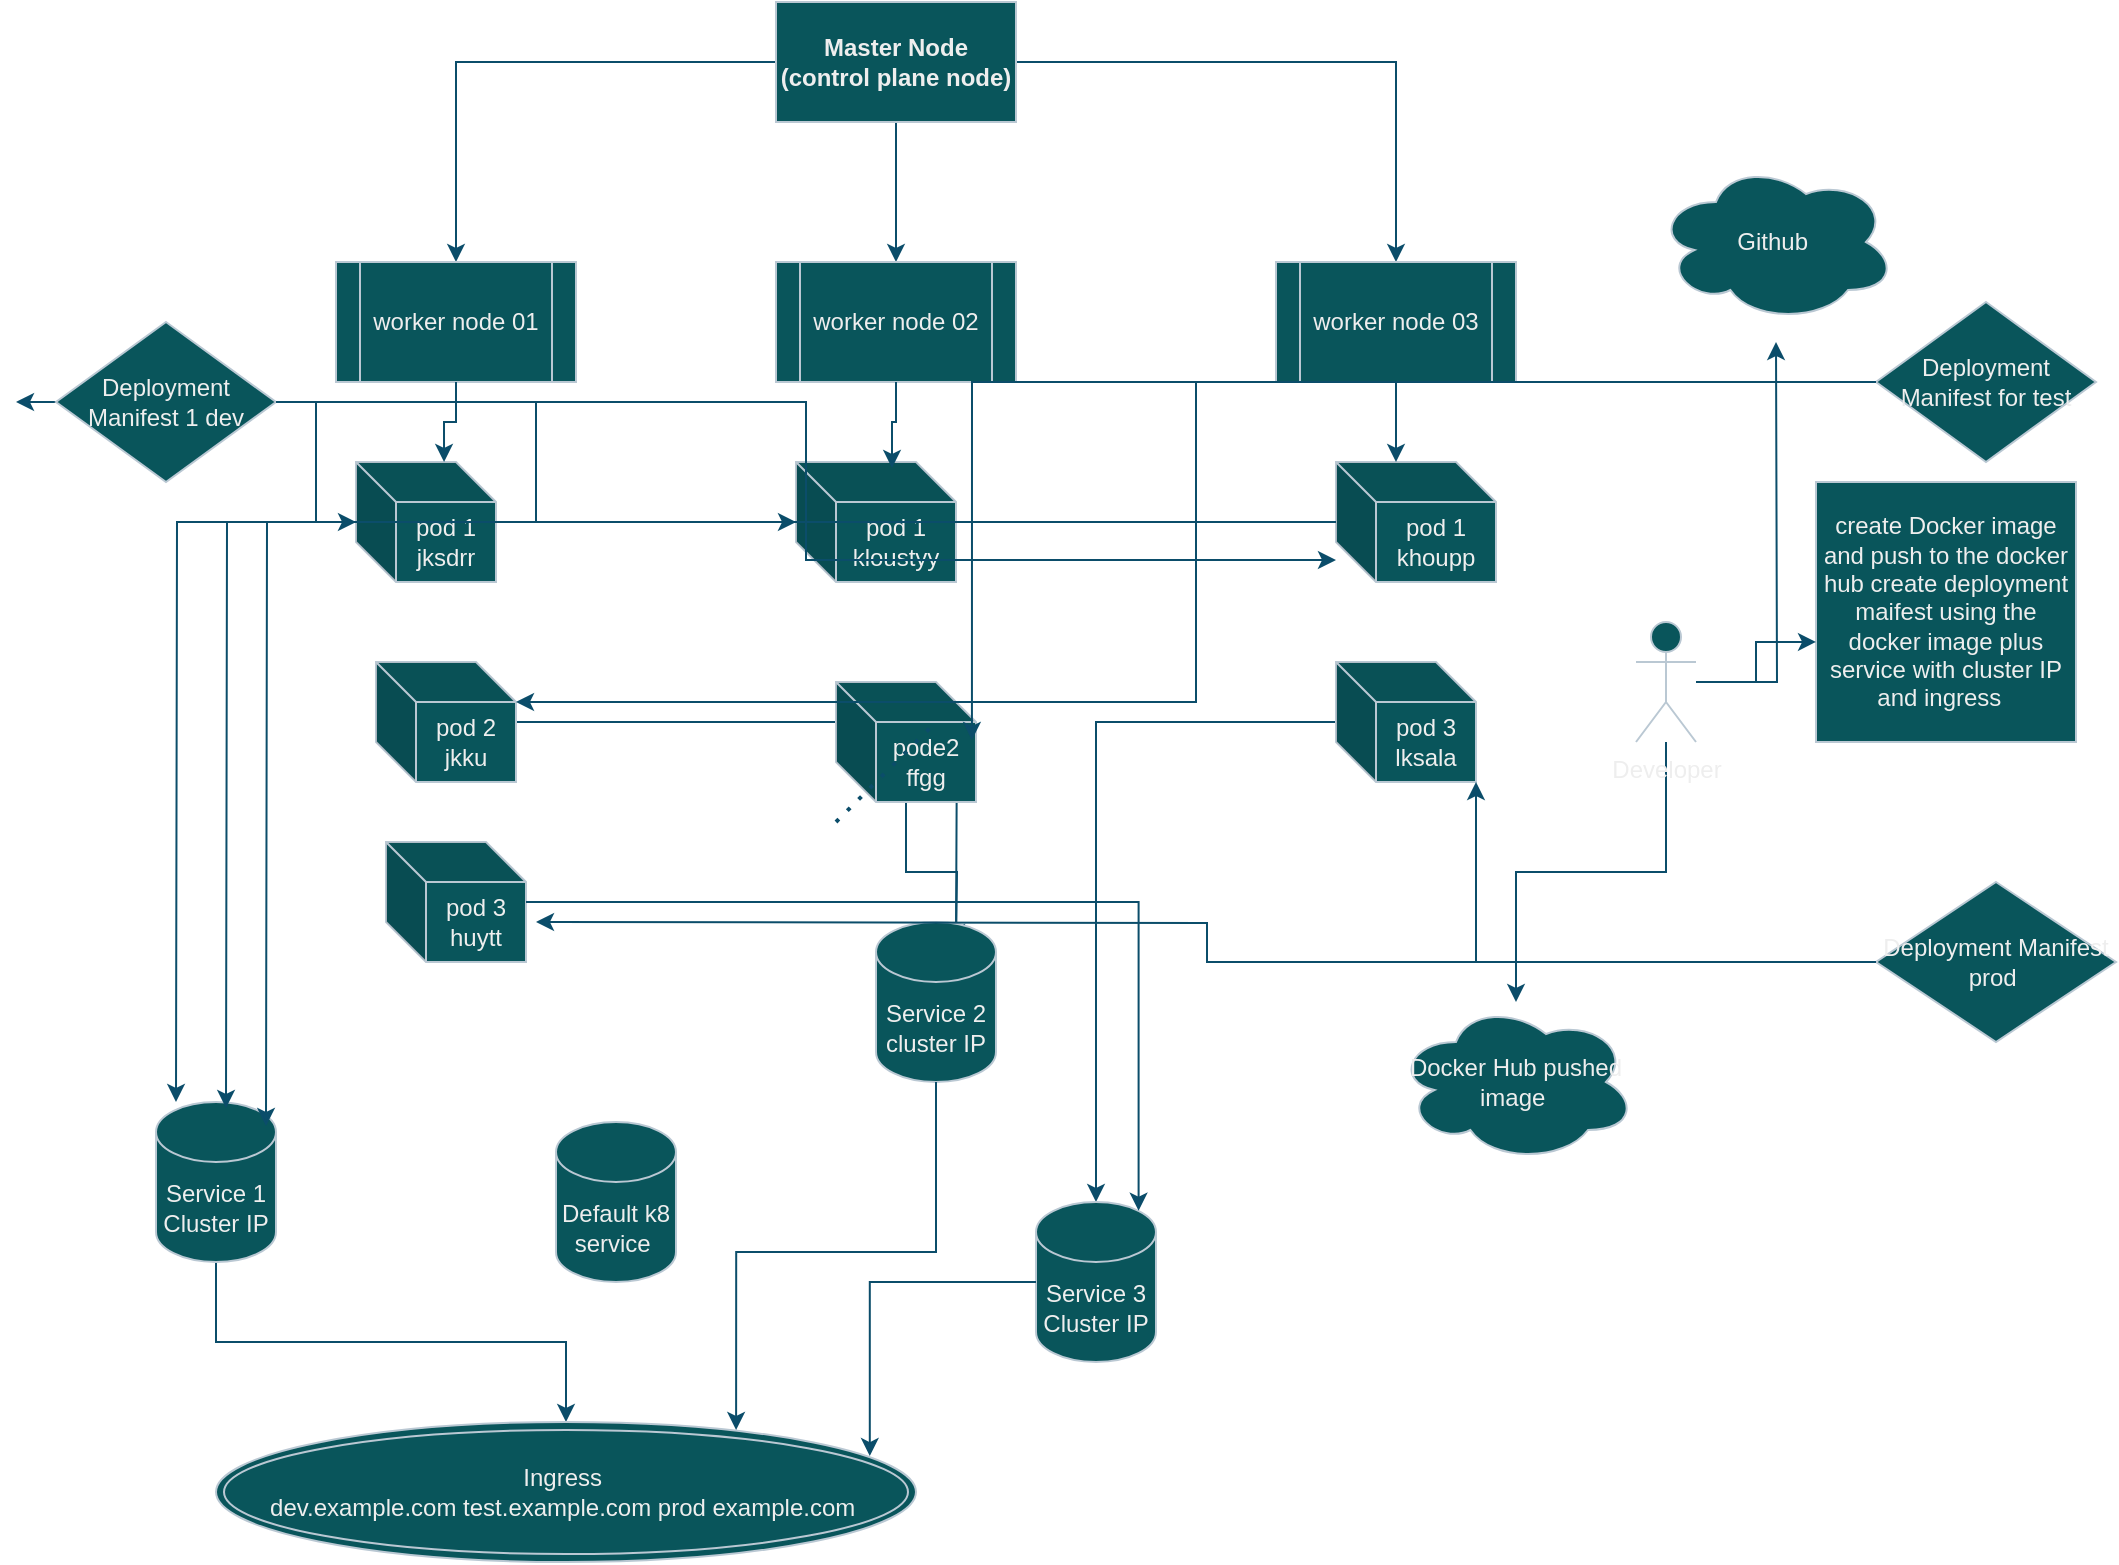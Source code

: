 <mxfile version="24.2.0" type="github">
  <diagram name="Page-1" id="2tCxbUg9jy0vB7sDS_Zl">
    <mxGraphModel dx="2230" dy="775" grid="1" gridSize="10" guides="1" tooltips="1" connect="1" arrows="1" fold="1" page="1" pageScale="1" pageWidth="850" pageHeight="1100" math="0" shadow="0">
      <root>
        <mxCell id="0" />
        <mxCell id="1" parent="0" />
        <mxCell id="nzxeLm21hpgdnPEHUiw6-5" style="edgeStyle=orthogonalEdgeStyle;rounded=0;orthogonalLoop=1;jettySize=auto;html=1;entryX=0.5;entryY=0;entryDx=0;entryDy=0;labelBackgroundColor=none;fontColor=default;strokeColor=#0B4D6A;" edge="1" parent="1" source="nzxeLm21hpgdnPEHUiw6-1" target="nzxeLm21hpgdnPEHUiw6-3">
          <mxGeometry relative="1" as="geometry" />
        </mxCell>
        <mxCell id="nzxeLm21hpgdnPEHUiw6-6" style="edgeStyle=orthogonalEdgeStyle;rounded=0;orthogonalLoop=1;jettySize=auto;html=1;entryX=0.5;entryY=0;entryDx=0;entryDy=0;labelBackgroundColor=none;fontColor=default;strokeColor=#0B4D6A;" edge="1" parent="1" source="nzxeLm21hpgdnPEHUiw6-1" target="nzxeLm21hpgdnPEHUiw6-2">
          <mxGeometry relative="1" as="geometry" />
        </mxCell>
        <mxCell id="nzxeLm21hpgdnPEHUiw6-7" style="edgeStyle=orthogonalEdgeStyle;rounded=0;orthogonalLoop=1;jettySize=auto;html=1;entryX=0.5;entryY=0;entryDx=0;entryDy=0;labelBackgroundColor=none;fontColor=default;strokeColor=#0B4D6A;" edge="1" parent="1" source="nzxeLm21hpgdnPEHUiw6-1" target="nzxeLm21hpgdnPEHUiw6-4">
          <mxGeometry relative="1" as="geometry" />
        </mxCell>
        <mxCell id="nzxeLm21hpgdnPEHUiw6-1" value="Master Node (control plane node)" style="rounded=0;whiteSpace=wrap;html=1;fontStyle=1;labelBackgroundColor=none;fillColor=#09555B;strokeColor=#BAC8D3;fontColor=#EEEEEE;" vertex="1" parent="1">
          <mxGeometry x="370" y="50" width="120" height="60" as="geometry" />
        </mxCell>
        <mxCell id="nzxeLm21hpgdnPEHUiw6-2" value="worker node 01" style="shape=process;whiteSpace=wrap;html=1;backgroundOutline=1;labelBackgroundColor=none;fillColor=#09555B;strokeColor=#BAC8D3;fontColor=#EEEEEE;" vertex="1" parent="1">
          <mxGeometry x="150" y="180" width="120" height="60" as="geometry" />
        </mxCell>
        <mxCell id="nzxeLm21hpgdnPEHUiw6-3" value="worker node 02" style="shape=process;whiteSpace=wrap;html=1;backgroundOutline=1;labelBackgroundColor=none;fillColor=#09555B;strokeColor=#BAC8D3;fontColor=#EEEEEE;" vertex="1" parent="1">
          <mxGeometry x="370" y="180" width="120" height="60" as="geometry" />
        </mxCell>
        <mxCell id="nzxeLm21hpgdnPEHUiw6-4" value="worker node 03" style="shape=process;whiteSpace=wrap;html=1;backgroundOutline=1;labelBackgroundColor=none;fillColor=#09555B;strokeColor=#BAC8D3;fontColor=#EEEEEE;" vertex="1" parent="1">
          <mxGeometry x="620" y="180" width="120" height="60" as="geometry" />
        </mxCell>
        <mxCell id="nzxeLm21hpgdnPEHUiw6-14" style="edgeStyle=orthogonalEdgeStyle;rounded=0;orthogonalLoop=1;jettySize=auto;html=1;strokeColor=#0B4D6A;" edge="1" parent="1" source="nzxeLm21hpgdnPEHUiw6-9" target="nzxeLm21hpgdnPEHUiw6-12">
          <mxGeometry relative="1" as="geometry" />
        </mxCell>
        <mxCell id="nzxeLm21hpgdnPEHUiw6-17" style="edgeStyle=orthogonalEdgeStyle;rounded=0;orthogonalLoop=1;jettySize=auto;html=1;strokeColor=#0B4D6A;" edge="1" parent="1" source="nzxeLm21hpgdnPEHUiw6-9">
          <mxGeometry relative="1" as="geometry">
            <mxPoint x="870" y="220" as="targetPoint" />
          </mxGeometry>
        </mxCell>
        <mxCell id="nzxeLm21hpgdnPEHUiw6-9" value="Developer" style="shape=umlActor;verticalLabelPosition=bottom;verticalAlign=top;html=1;outlineConnect=0;labelBackgroundColor=none;fillColor=#09555B;strokeColor=#BAC8D3;fontColor=#EEEEEE;" vertex="1" parent="1">
          <mxGeometry x="800" y="360" width="30" height="60" as="geometry" />
        </mxCell>
        <mxCell id="nzxeLm21hpgdnPEHUiw6-11" value="create Docker image and push to the docker hub create deployment maifest using the docker image plus service with cluster IP and ingress&amp;nbsp;&amp;nbsp;" style="whiteSpace=wrap;html=1;aspect=fixed;strokeColor=#BAC8D3;fontColor=#EEEEEE;fillColor=#09555B;" vertex="1" parent="1">
          <mxGeometry x="890" y="290" width="130" height="130" as="geometry" />
        </mxCell>
        <mxCell id="nzxeLm21hpgdnPEHUiw6-12" value="Docker Hub pushed image&amp;nbsp;" style="ellipse;shape=cloud;whiteSpace=wrap;html=1;strokeColor=#BAC8D3;fontColor=#EEEEEE;fillColor=#09555B;" vertex="1" parent="1">
          <mxGeometry x="680" y="550" width="120" height="80" as="geometry" />
        </mxCell>
        <mxCell id="nzxeLm21hpgdnPEHUiw6-15" style="edgeStyle=orthogonalEdgeStyle;rounded=0;orthogonalLoop=1;jettySize=auto;html=1;entryX=0;entryY=0.615;entryDx=0;entryDy=0;entryPerimeter=0;strokeColor=#0B4D6A;" edge="1" parent="1" source="nzxeLm21hpgdnPEHUiw6-9" target="nzxeLm21hpgdnPEHUiw6-11">
          <mxGeometry relative="1" as="geometry" />
        </mxCell>
        <mxCell id="nzxeLm21hpgdnPEHUiw6-16" value="Github&amp;nbsp;" style="ellipse;shape=cloud;whiteSpace=wrap;html=1;strokeColor=#BAC8D3;fontColor=#EEEEEE;fillColor=#09555B;" vertex="1" parent="1">
          <mxGeometry x="810" y="130" width="120" height="80" as="geometry" />
        </mxCell>
        <mxCell id="nzxeLm21hpgdnPEHUiw6-33" style="edgeStyle=orthogonalEdgeStyle;rounded=0;orthogonalLoop=1;jettySize=auto;html=1;strokeColor=#0B4D6A;" edge="1" parent="1" source="nzxeLm21hpgdnPEHUiw6-18">
          <mxGeometry relative="1" as="geometry">
            <mxPoint x="70" y="600" as="targetPoint" />
          </mxGeometry>
        </mxCell>
        <mxCell id="nzxeLm21hpgdnPEHUiw6-18" value="pod 1 jksdrr" style="shape=cube;whiteSpace=wrap;html=1;boundedLbl=1;backgroundOutline=1;darkOpacity=0.05;darkOpacity2=0.1;strokeColor=#BAC8D3;fontColor=#EEEEEE;fillColor=#09555B;" vertex="1" parent="1">
          <mxGeometry x="160" y="280" width="70" height="60" as="geometry" />
        </mxCell>
        <mxCell id="nzxeLm21hpgdnPEHUiw6-19" value="pod 1 kloustyy" style="shape=cube;whiteSpace=wrap;html=1;boundedLbl=1;backgroundOutline=1;darkOpacity=0.05;darkOpacity2=0.1;strokeColor=#BAC8D3;fontColor=#EEEEEE;fillColor=#09555B;" vertex="1" parent="1">
          <mxGeometry x="380" y="280" width="80" height="60" as="geometry" />
        </mxCell>
        <mxCell id="nzxeLm21hpgdnPEHUiw6-20" value="pod 1 khoupp" style="shape=cube;whiteSpace=wrap;html=1;boundedLbl=1;backgroundOutline=1;darkOpacity=0.05;darkOpacity2=0.1;strokeColor=#BAC8D3;fontColor=#EEEEEE;fillColor=#09555B;" vertex="1" parent="1">
          <mxGeometry x="650" y="280" width="80" height="60" as="geometry" />
        </mxCell>
        <mxCell id="nzxeLm21hpgdnPEHUiw6-22" style="edgeStyle=orthogonalEdgeStyle;rounded=0;orthogonalLoop=1;jettySize=auto;html=1;entryX=0.629;entryY=0;entryDx=0;entryDy=0;entryPerimeter=0;strokeColor=#0B4D6A;" edge="1" parent="1" source="nzxeLm21hpgdnPEHUiw6-2" target="nzxeLm21hpgdnPEHUiw6-18">
          <mxGeometry relative="1" as="geometry" />
        </mxCell>
        <mxCell id="nzxeLm21hpgdnPEHUiw6-23" style="edgeStyle=orthogonalEdgeStyle;rounded=0;orthogonalLoop=1;jettySize=auto;html=1;entryX=0.6;entryY=0.05;entryDx=0;entryDy=0;entryPerimeter=0;strokeColor=#0B4D6A;" edge="1" parent="1" source="nzxeLm21hpgdnPEHUiw6-3" target="nzxeLm21hpgdnPEHUiw6-19">
          <mxGeometry relative="1" as="geometry" />
        </mxCell>
        <mxCell id="nzxeLm21hpgdnPEHUiw6-24" style="edgeStyle=orthogonalEdgeStyle;rounded=0;orthogonalLoop=1;jettySize=auto;html=1;exitX=0.5;exitY=1;exitDx=0;exitDy=0;entryX=0;entryY=0;entryDx=30;entryDy=0;entryPerimeter=0;strokeColor=#0B4D6A;" edge="1" parent="1" source="nzxeLm21hpgdnPEHUiw6-4" target="nzxeLm21hpgdnPEHUiw6-20">
          <mxGeometry relative="1" as="geometry" />
        </mxCell>
        <mxCell id="nzxeLm21hpgdnPEHUiw6-44" style="edgeStyle=orthogonalEdgeStyle;rounded=0;orthogonalLoop=1;jettySize=auto;html=1;strokeColor=#0B4D6A;" edge="1" parent="1" source="nzxeLm21hpgdnPEHUiw6-25" target="nzxeLm21hpgdnPEHUiw6-43">
          <mxGeometry relative="1" as="geometry" />
        </mxCell>
        <mxCell id="nzxeLm21hpgdnPEHUiw6-25" value="Service 1 Cluster IP" style="shape=cylinder3;whiteSpace=wrap;html=1;boundedLbl=1;backgroundOutline=1;size=15;strokeColor=#BAC8D3;fontColor=#EEEEEE;fillColor=#09555B;" vertex="1" parent="1">
          <mxGeometry x="60" y="600" width="60" height="80" as="geometry" />
        </mxCell>
        <mxCell id="nzxeLm21hpgdnPEHUiw6-26" value="Default k8 service&amp;nbsp;" style="shape=cylinder3;whiteSpace=wrap;html=1;boundedLbl=1;backgroundOutline=1;size=15;strokeColor=#BAC8D3;fontColor=#EEEEEE;fillColor=#09555B;" vertex="1" parent="1">
          <mxGeometry x="260" y="610" width="60" height="80" as="geometry" />
        </mxCell>
        <mxCell id="nzxeLm21hpgdnPEHUiw6-37" style="edgeStyle=orthogonalEdgeStyle;rounded=0;orthogonalLoop=1;jettySize=auto;html=1;strokeColor=#0B4D6A;" edge="1" parent="1" source="nzxeLm21hpgdnPEHUiw6-27">
          <mxGeometry relative="1" as="geometry">
            <mxPoint x="460" y="520" as="targetPoint" />
          </mxGeometry>
        </mxCell>
        <mxCell id="nzxeLm21hpgdnPEHUiw6-27" value="pod 2 jkku" style="shape=cube;whiteSpace=wrap;html=1;boundedLbl=1;backgroundOutline=1;darkOpacity=0.05;darkOpacity2=0.1;strokeColor=#BAC8D3;fontColor=#EEEEEE;fillColor=#09555B;" vertex="1" parent="1">
          <mxGeometry x="170" y="380" width="70" height="60" as="geometry" />
        </mxCell>
        <mxCell id="nzxeLm21hpgdnPEHUiw6-38" style="edgeStyle=orthogonalEdgeStyle;rounded=0;orthogonalLoop=1;jettySize=auto;html=1;strokeColor=#0B4D6A;" edge="1" parent="1" source="nzxeLm21hpgdnPEHUiw6-28">
          <mxGeometry relative="1" as="geometry">
            <mxPoint x="460" y="520" as="targetPoint" />
          </mxGeometry>
        </mxCell>
        <mxCell id="nzxeLm21hpgdnPEHUiw6-28" value="pode2 ffgg" style="shape=cube;whiteSpace=wrap;html=1;boundedLbl=1;backgroundOutline=1;darkOpacity=0.05;darkOpacity2=0.1;strokeColor=#BAC8D3;fontColor=#EEEEEE;fillColor=#09555B;" vertex="1" parent="1">
          <mxGeometry x="400" y="390" width="70" height="60" as="geometry" />
        </mxCell>
        <mxCell id="nzxeLm21hpgdnPEHUiw6-42" style="edgeStyle=orthogonalEdgeStyle;rounded=0;orthogonalLoop=1;jettySize=auto;html=1;strokeColor=#0B4D6A;" edge="1" parent="1" source="nzxeLm21hpgdnPEHUiw6-29" target="nzxeLm21hpgdnPEHUiw6-40">
          <mxGeometry relative="1" as="geometry" />
        </mxCell>
        <mxCell id="nzxeLm21hpgdnPEHUiw6-29" value="pod 3 lksala" style="shape=cube;whiteSpace=wrap;html=1;boundedLbl=1;backgroundOutline=1;darkOpacity=0.05;darkOpacity2=0.1;strokeColor=#BAC8D3;fontColor=#EEEEEE;fillColor=#09555B;" vertex="1" parent="1">
          <mxGeometry x="650" y="380" width="70" height="60" as="geometry" />
        </mxCell>
        <mxCell id="nzxeLm21hpgdnPEHUiw6-30" value="pod 3 huytt" style="shape=cube;whiteSpace=wrap;html=1;boundedLbl=1;backgroundOutline=1;darkOpacity=0.05;darkOpacity2=0.1;strokeColor=#BAC8D3;fontColor=#EEEEEE;fillColor=#09555B;" vertex="1" parent="1">
          <mxGeometry x="175" y="470" width="70" height="60" as="geometry" />
        </mxCell>
        <mxCell id="nzxeLm21hpgdnPEHUiw6-31" value="" style="endArrow=none;dashed=1;html=1;dashPattern=1 3;strokeWidth=2;rounded=0;strokeColor=#0B4D6A;" edge="1" parent="1">
          <mxGeometry width="50" height="50" relative="1" as="geometry">
            <mxPoint x="400" y="460" as="sourcePoint" />
            <mxPoint x="450" y="410" as="targetPoint" />
          </mxGeometry>
        </mxCell>
        <mxCell id="nzxeLm21hpgdnPEHUiw6-34" style="edgeStyle=orthogonalEdgeStyle;rounded=0;orthogonalLoop=1;jettySize=auto;html=1;entryX=0.75;entryY=0.05;entryDx=0;entryDy=0;entryPerimeter=0;strokeColor=#0B4D6A;" edge="1" parent="1" source="nzxeLm21hpgdnPEHUiw6-19">
          <mxGeometry relative="1" as="geometry">
            <mxPoint x="95" y="603" as="targetPoint" />
          </mxGeometry>
        </mxCell>
        <mxCell id="nzxeLm21hpgdnPEHUiw6-35" style="edgeStyle=orthogonalEdgeStyle;rounded=0;orthogonalLoop=1;jettySize=auto;html=1;entryX=0.95;entryY=0.2;entryDx=0;entryDy=0;entryPerimeter=0;strokeColor=#0B4D6A;" edge="1" parent="1" source="nzxeLm21hpgdnPEHUiw6-20">
          <mxGeometry relative="1" as="geometry">
            <mxPoint x="115" y="612" as="targetPoint" />
          </mxGeometry>
        </mxCell>
        <mxCell id="nzxeLm21hpgdnPEHUiw6-39" value="Service 2 cluster IP" style="shape=cylinder3;whiteSpace=wrap;html=1;boundedLbl=1;backgroundOutline=1;size=15;strokeColor=#BAC8D3;fontColor=#EEEEEE;fillColor=#09555B;" vertex="1" parent="1">
          <mxGeometry x="420" y="510" width="60" height="80" as="geometry" />
        </mxCell>
        <mxCell id="nzxeLm21hpgdnPEHUiw6-40" value="Service 3 Cluster IP" style="shape=cylinder3;whiteSpace=wrap;html=1;boundedLbl=1;backgroundOutline=1;size=15;strokeColor=#BAC8D3;fontColor=#EEEEEE;fillColor=#09555B;" vertex="1" parent="1">
          <mxGeometry x="500" y="650" width="60" height="80" as="geometry" />
        </mxCell>
        <mxCell id="nzxeLm21hpgdnPEHUiw6-41" style="edgeStyle=orthogonalEdgeStyle;rounded=0;orthogonalLoop=1;jettySize=auto;html=1;entryX=0.855;entryY=0;entryDx=0;entryDy=4.35;entryPerimeter=0;strokeColor=#0B4D6A;" edge="1" parent="1" source="nzxeLm21hpgdnPEHUiw6-30" target="nzxeLm21hpgdnPEHUiw6-40">
          <mxGeometry relative="1" as="geometry" />
        </mxCell>
        <mxCell id="nzxeLm21hpgdnPEHUiw6-43" value="Ingress&amp;nbsp;&lt;div&gt;dev.example.com test.example.com prod example.com&amp;nbsp;&lt;/div&gt;" style="ellipse;shape=doubleEllipse;whiteSpace=wrap;html=1;strokeColor=#BAC8D3;fontColor=#EEEEEE;fillColor=#09555B;" vertex="1" parent="1">
          <mxGeometry x="90" y="760" width="350" height="70" as="geometry" />
        </mxCell>
        <mxCell id="nzxeLm21hpgdnPEHUiw6-45" style="edgeStyle=orthogonalEdgeStyle;rounded=0;orthogonalLoop=1;jettySize=auto;html=1;entryX=0.743;entryY=0.057;entryDx=0;entryDy=0;entryPerimeter=0;strokeColor=#0B4D6A;" edge="1" parent="1" source="nzxeLm21hpgdnPEHUiw6-39" target="nzxeLm21hpgdnPEHUiw6-43">
          <mxGeometry relative="1" as="geometry" />
        </mxCell>
        <mxCell id="nzxeLm21hpgdnPEHUiw6-46" style="edgeStyle=orthogonalEdgeStyle;rounded=0;orthogonalLoop=1;jettySize=auto;html=1;entryX=0.934;entryY=0.243;entryDx=0;entryDy=0;entryPerimeter=0;strokeColor=#0B4D6A;" edge="1" parent="1" source="nzxeLm21hpgdnPEHUiw6-40" target="nzxeLm21hpgdnPEHUiw6-43">
          <mxGeometry relative="1" as="geometry" />
        </mxCell>
        <mxCell id="nzxeLm21hpgdnPEHUiw6-48" style="edgeStyle=orthogonalEdgeStyle;rounded=0;orthogonalLoop=1;jettySize=auto;html=1;strokeColor=#0B4D6A;" edge="1" parent="1" source="nzxeLm21hpgdnPEHUiw6-47">
          <mxGeometry relative="1" as="geometry">
            <mxPoint x="-10" y="250" as="targetPoint" />
          </mxGeometry>
        </mxCell>
        <mxCell id="nzxeLm21hpgdnPEHUiw6-55" style="edgeStyle=orthogonalEdgeStyle;rounded=0;orthogonalLoop=1;jettySize=auto;html=1;strokeColor=#0B4D6A;" edge="1" parent="1" source="nzxeLm21hpgdnPEHUiw6-47" target="nzxeLm21hpgdnPEHUiw6-18">
          <mxGeometry relative="1" as="geometry" />
        </mxCell>
        <mxCell id="nzxeLm21hpgdnPEHUiw6-56" style="edgeStyle=orthogonalEdgeStyle;rounded=0;orthogonalLoop=1;jettySize=auto;html=1;strokeColor=#0B4D6A;" edge="1" parent="1" source="nzxeLm21hpgdnPEHUiw6-47" target="nzxeLm21hpgdnPEHUiw6-19">
          <mxGeometry relative="1" as="geometry" />
        </mxCell>
        <mxCell id="nzxeLm21hpgdnPEHUiw6-47" value="Deployment Manifest 1 dev" style="rhombus;whiteSpace=wrap;html=1;strokeColor=#BAC8D3;fontColor=#EEEEEE;fillColor=#09555B;" vertex="1" parent="1">
          <mxGeometry x="10" y="210" width="110" height="80" as="geometry" />
        </mxCell>
        <mxCell id="nzxeLm21hpgdnPEHUiw6-49" value="Deployment Manifest for test" style="rhombus;whiteSpace=wrap;html=1;strokeColor=#BAC8D3;fontColor=#EEEEEE;fillColor=#09555B;" vertex="1" parent="1">
          <mxGeometry x="920" y="200" width="110" height="80" as="geometry" />
        </mxCell>
        <mxCell id="nzxeLm21hpgdnPEHUiw6-52" style="edgeStyle=orthogonalEdgeStyle;rounded=0;orthogonalLoop=1;jettySize=auto;html=1;strokeColor=#0B4D6A;" edge="1" parent="1" source="nzxeLm21hpgdnPEHUiw6-50">
          <mxGeometry relative="1" as="geometry">
            <mxPoint x="250" y="510" as="targetPoint" />
          </mxGeometry>
        </mxCell>
        <mxCell id="nzxeLm21hpgdnPEHUiw6-50" value="Deployment Manifest prod&amp;nbsp;" style="rhombus;whiteSpace=wrap;html=1;strokeColor=#BAC8D3;fontColor=#EEEEEE;fillColor=#09555B;" vertex="1" parent="1">
          <mxGeometry x="920" y="490" width="120" height="80" as="geometry" />
        </mxCell>
        <mxCell id="nzxeLm21hpgdnPEHUiw6-51" style="edgeStyle=orthogonalEdgeStyle;rounded=0;orthogonalLoop=1;jettySize=auto;html=1;entryX=1;entryY=1;entryDx=0;entryDy=0;entryPerimeter=0;strokeColor=#0B4D6A;" edge="1" parent="1" source="nzxeLm21hpgdnPEHUiw6-50" target="nzxeLm21hpgdnPEHUiw6-29">
          <mxGeometry relative="1" as="geometry" />
        </mxCell>
        <mxCell id="nzxeLm21hpgdnPEHUiw6-53" style="edgeStyle=orthogonalEdgeStyle;rounded=0;orthogonalLoop=1;jettySize=auto;html=1;entryX=0.971;entryY=0.483;entryDx=0;entryDy=0;entryPerimeter=0;strokeColor=#0B4D6A;" edge="1" parent="1" source="nzxeLm21hpgdnPEHUiw6-49" target="nzxeLm21hpgdnPEHUiw6-28">
          <mxGeometry relative="1" as="geometry" />
        </mxCell>
        <mxCell id="nzxeLm21hpgdnPEHUiw6-54" style="edgeStyle=orthogonalEdgeStyle;rounded=0;orthogonalLoop=1;jettySize=auto;html=1;entryX=0;entryY=0;entryDx=70;entryDy=20;entryPerimeter=0;strokeColor=#0B4D6A;" edge="1" parent="1" source="nzxeLm21hpgdnPEHUiw6-49" target="nzxeLm21hpgdnPEHUiw6-27">
          <mxGeometry relative="1" as="geometry" />
        </mxCell>
        <mxCell id="nzxeLm21hpgdnPEHUiw6-57" style="edgeStyle=orthogonalEdgeStyle;rounded=0;orthogonalLoop=1;jettySize=auto;html=1;entryX=0;entryY=0.817;entryDx=0;entryDy=0;entryPerimeter=0;strokeColor=#0B4D6A;" edge="1" parent="1" source="nzxeLm21hpgdnPEHUiw6-47" target="nzxeLm21hpgdnPEHUiw6-20">
          <mxGeometry relative="1" as="geometry" />
        </mxCell>
      </root>
    </mxGraphModel>
  </diagram>
</mxfile>
